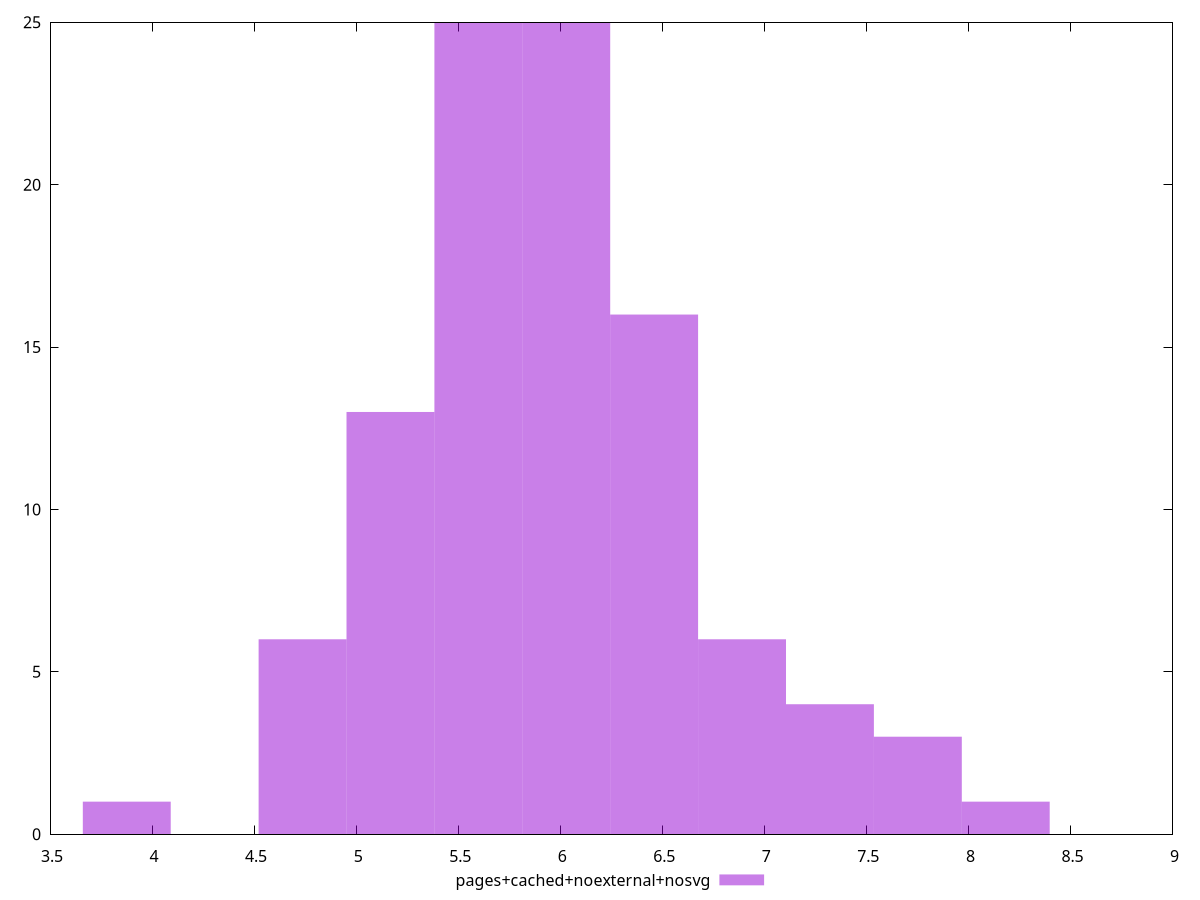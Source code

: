 $_pagesCachedNoexternalNosvg <<EOF
6.4602269880404934 16
5.598863389635095 25
6.029545188837794 25
5.168181590432395 13
4.737499791229695 6
7.752272385648592 3
7.321590586445892 4
6.890908787243193 6
3.876136192824296 1
8.182954184851292 1
EOF
set key outside below
set terminal pngcairo
set output "report_00004_2020-11-02T20-21-41.718Z/network-server-latency/pages+cached+noexternal+nosvg//raw_hist.png"
set yrange [0:25]
set boxwidth 0.43068179920269956
set style fill transparent solid 0.5 noborder
plot $_pagesCachedNoexternalNosvg title "pages+cached+noexternal+nosvg" with boxes ,